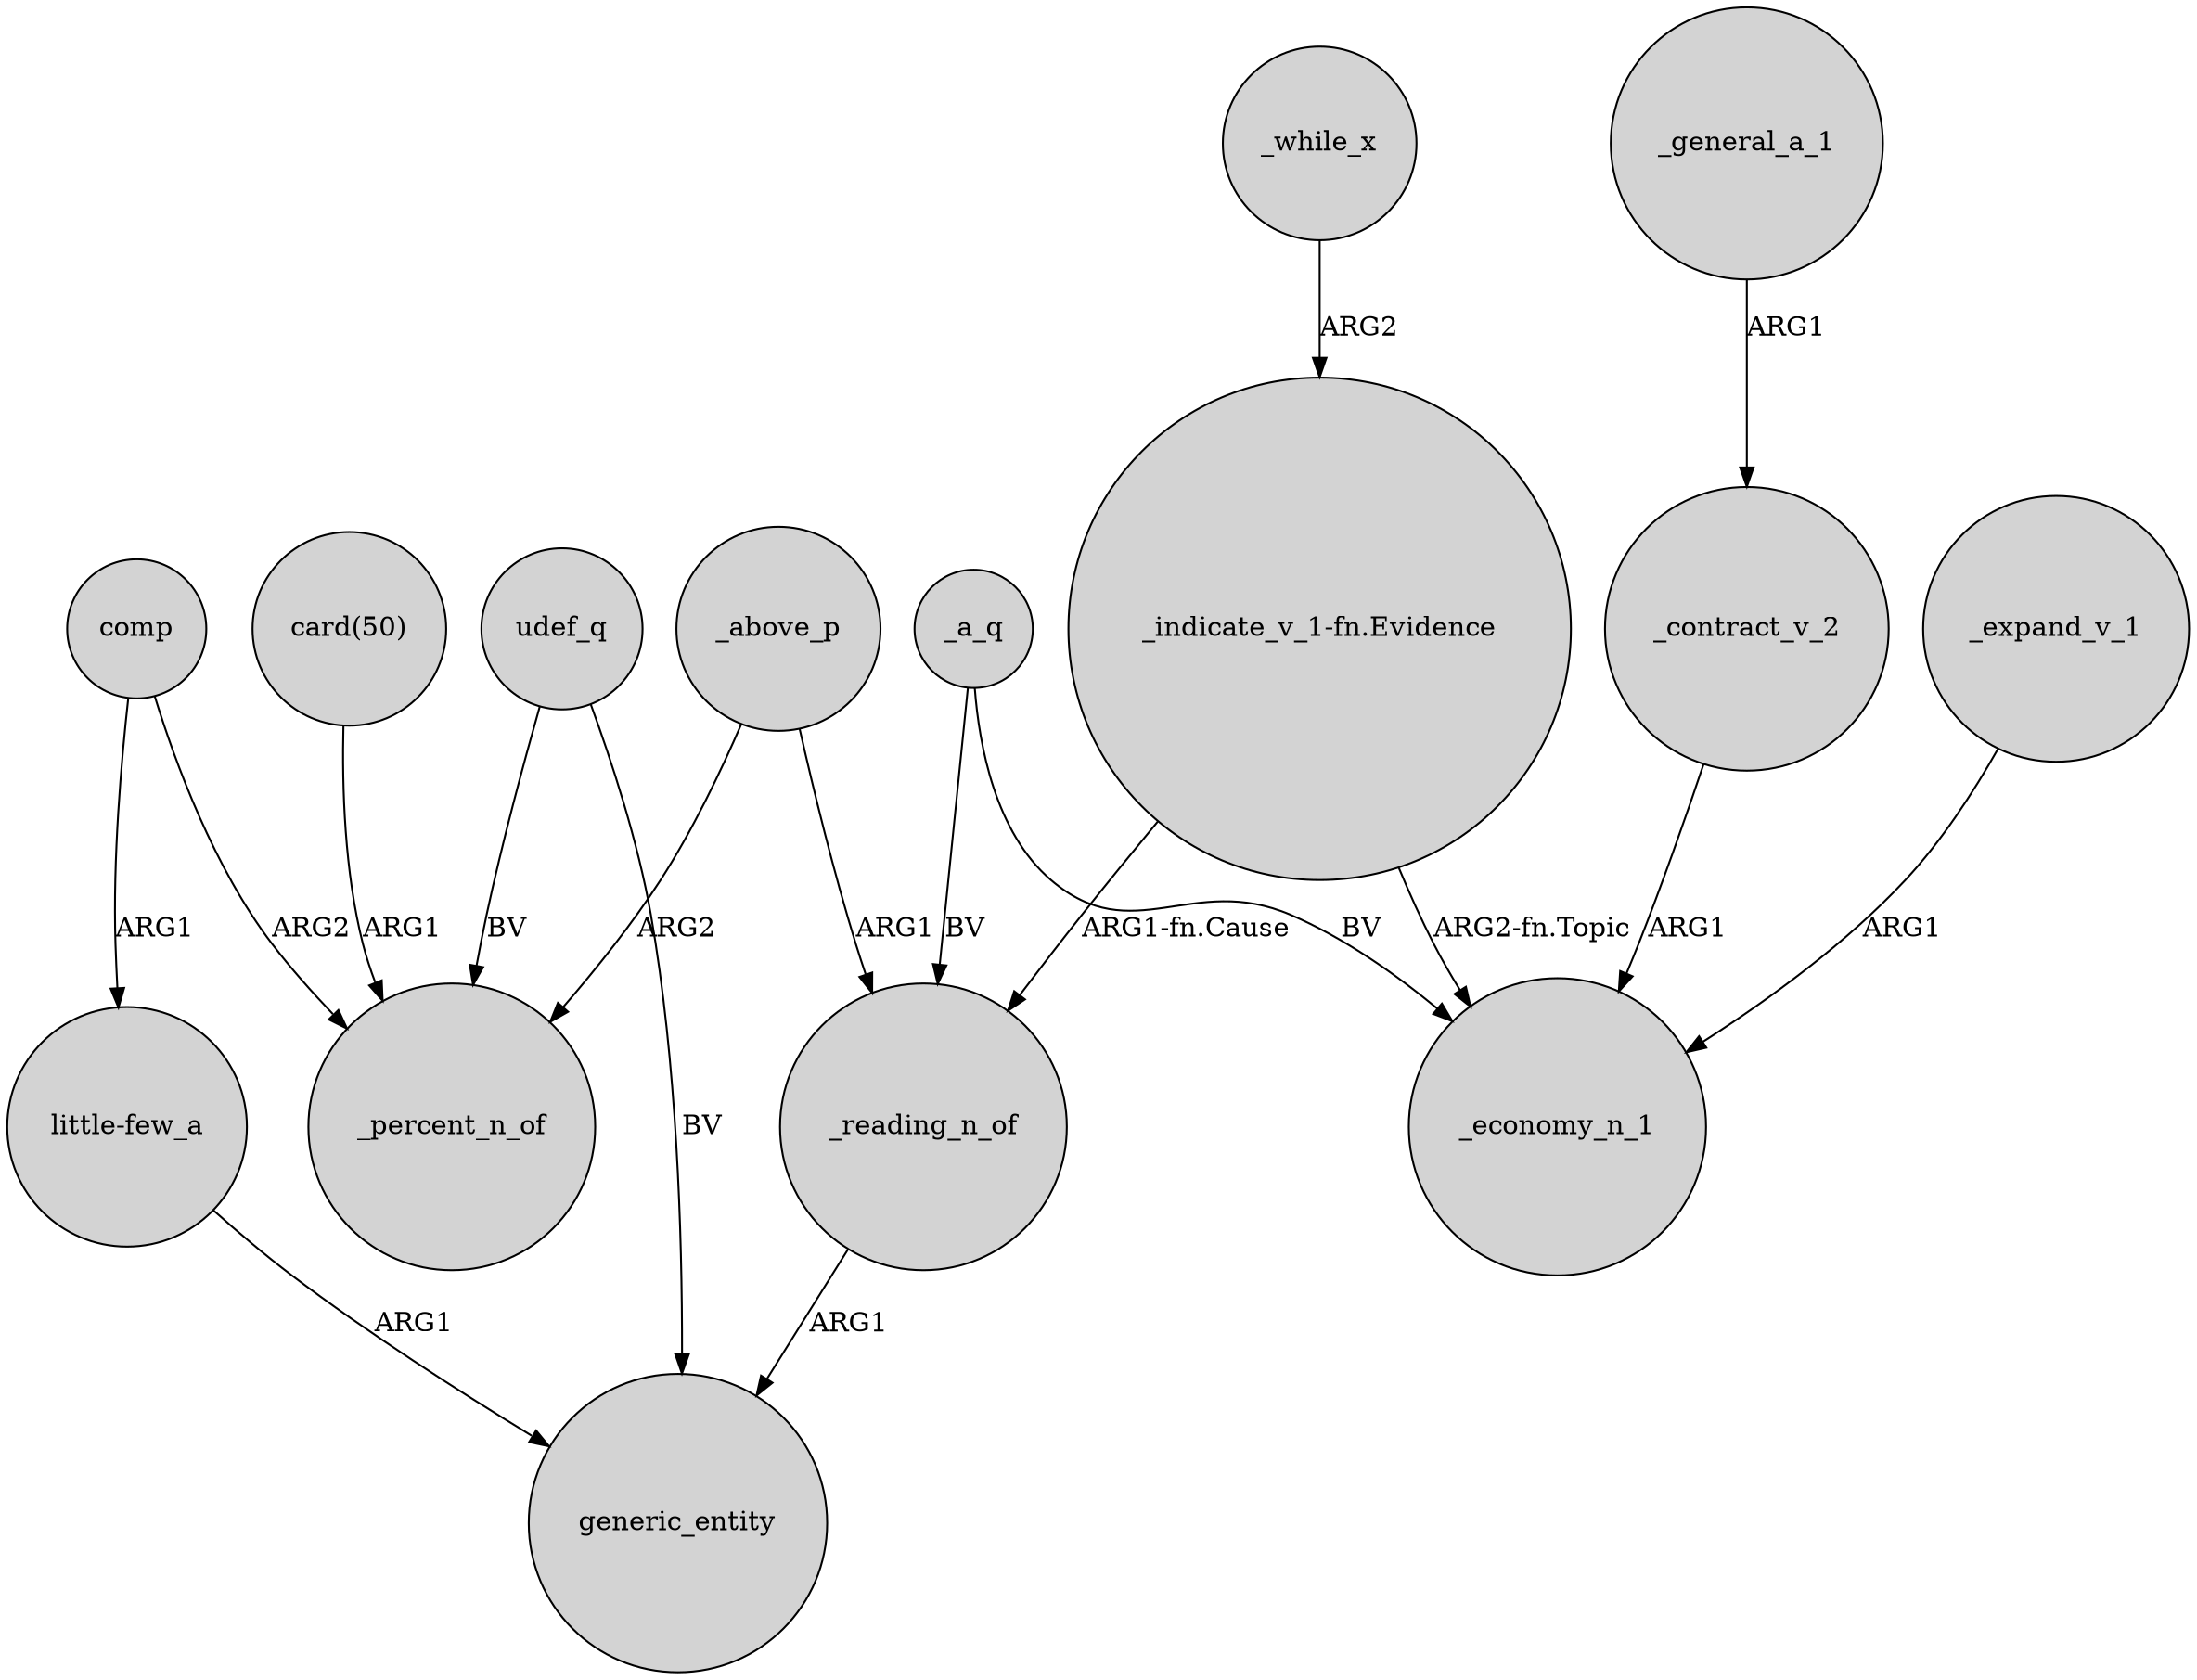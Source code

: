 digraph {
	node [shape=circle style=filled]
	_while_x -> "_indicate_v_1-fn.Evidence" [label=ARG2]
	_a_q -> _reading_n_of [label=BV]
	"card(50)" -> _percent_n_of [label=ARG1]
	"_indicate_v_1-fn.Evidence" -> _economy_n_1 [label="ARG2-fn.Topic"]
	_above_p -> _percent_n_of [label=ARG2]
	udef_q -> generic_entity [label=BV]
	udef_q -> _percent_n_of [label=BV]
	_contract_v_2 -> _economy_n_1 [label=ARG1]
	_above_p -> _reading_n_of [label=ARG1]
	"_indicate_v_1-fn.Evidence" -> _reading_n_of [label="ARG1-fn.Cause"]
	comp -> "little-few_a" [label=ARG1]
	_a_q -> _economy_n_1 [label=BV]
	_expand_v_1 -> _economy_n_1 [label=ARG1]
	comp -> _percent_n_of [label=ARG2]
	_general_a_1 -> _contract_v_2 [label=ARG1]
	"little-few_a" -> generic_entity [label=ARG1]
	_reading_n_of -> generic_entity [label=ARG1]
}
